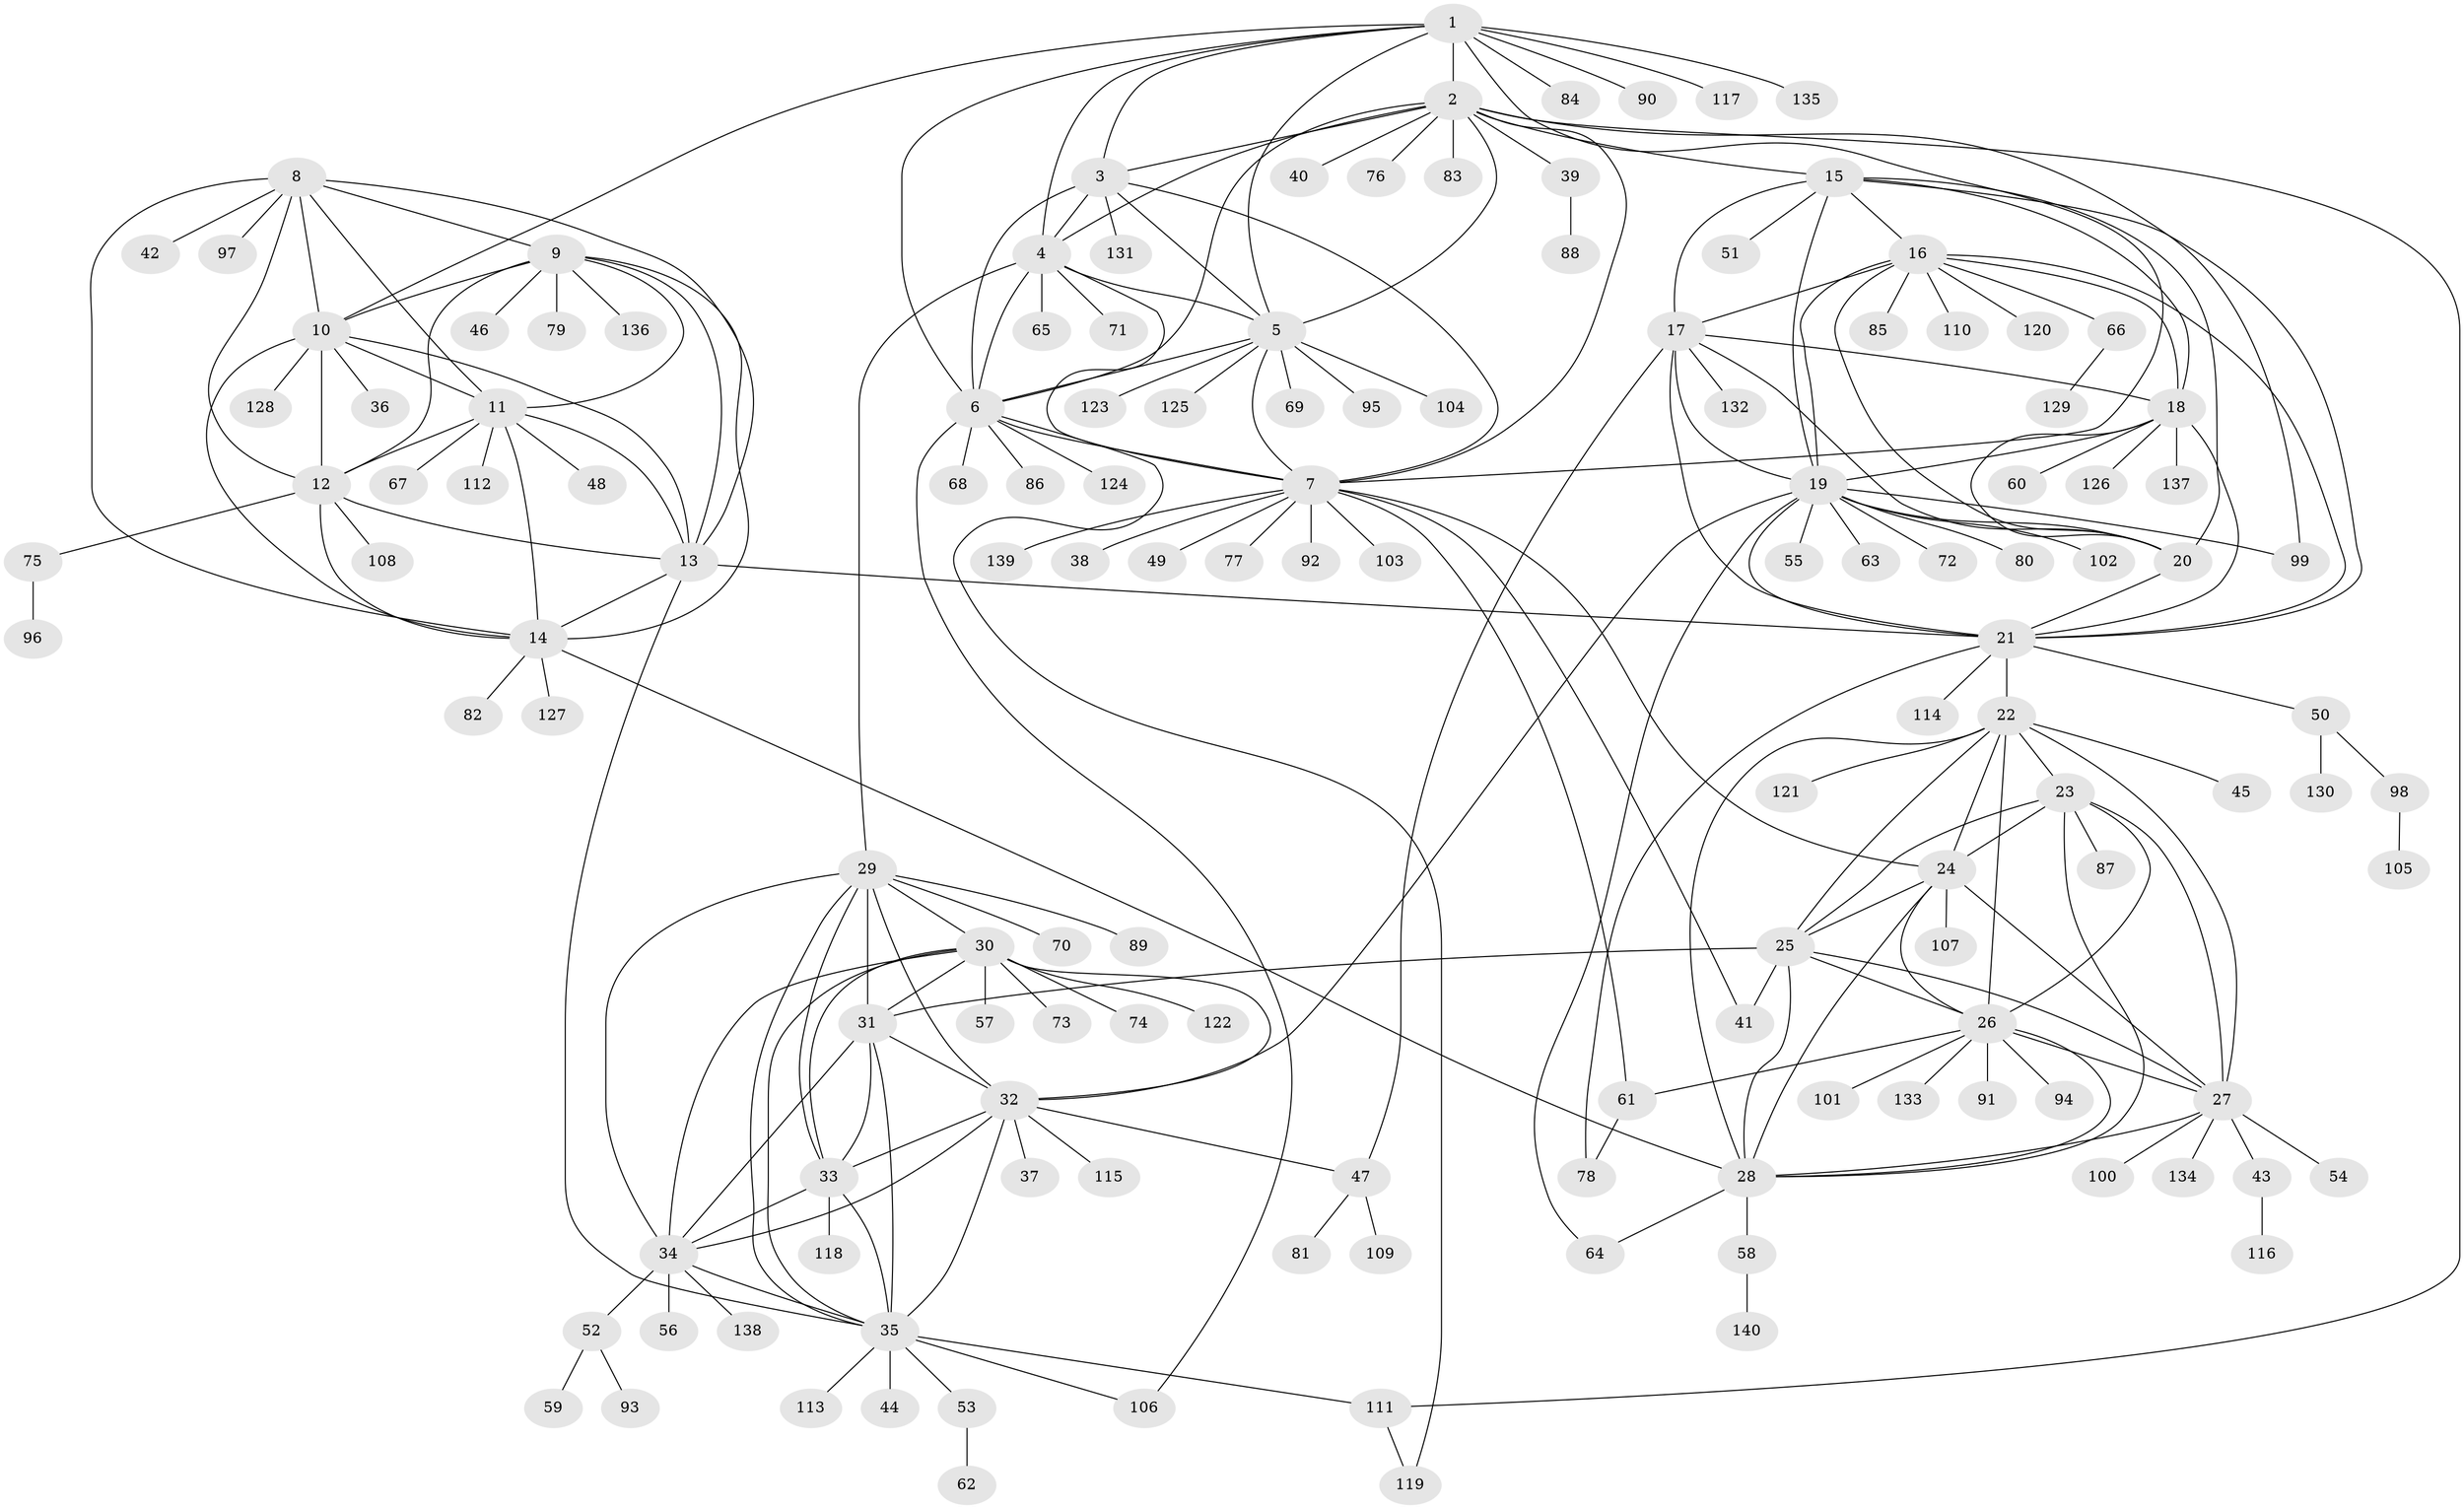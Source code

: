 // coarse degree distribution, {5: 0.023809523809523808, 3: 0.047619047619047616, 6: 0.023809523809523808, 1: 0.7380952380952381, 8: 0.09523809523809523, 2: 0.023809523809523808, 9: 0.047619047619047616}
// Generated by graph-tools (version 1.1) at 2025/58/03/04/25 21:58:52]
// undirected, 140 vertices, 229 edges
graph export_dot {
graph [start="1"]
  node [color=gray90,style=filled];
  1;
  2;
  3;
  4;
  5;
  6;
  7;
  8;
  9;
  10;
  11;
  12;
  13;
  14;
  15;
  16;
  17;
  18;
  19;
  20;
  21;
  22;
  23;
  24;
  25;
  26;
  27;
  28;
  29;
  30;
  31;
  32;
  33;
  34;
  35;
  36;
  37;
  38;
  39;
  40;
  41;
  42;
  43;
  44;
  45;
  46;
  47;
  48;
  49;
  50;
  51;
  52;
  53;
  54;
  55;
  56;
  57;
  58;
  59;
  60;
  61;
  62;
  63;
  64;
  65;
  66;
  67;
  68;
  69;
  70;
  71;
  72;
  73;
  74;
  75;
  76;
  77;
  78;
  79;
  80;
  81;
  82;
  83;
  84;
  85;
  86;
  87;
  88;
  89;
  90;
  91;
  92;
  93;
  94;
  95;
  96;
  97;
  98;
  99;
  100;
  101;
  102;
  103;
  104;
  105;
  106;
  107;
  108;
  109;
  110;
  111;
  112;
  113;
  114;
  115;
  116;
  117;
  118;
  119;
  120;
  121;
  122;
  123;
  124;
  125;
  126;
  127;
  128;
  129;
  130;
  131;
  132;
  133;
  134;
  135;
  136;
  137;
  138;
  139;
  140;
  1 -- 2;
  1 -- 3;
  1 -- 4;
  1 -- 5;
  1 -- 6;
  1 -- 7;
  1 -- 10;
  1 -- 84;
  1 -- 90;
  1 -- 117;
  1 -- 135;
  2 -- 3;
  2 -- 4;
  2 -- 5;
  2 -- 6;
  2 -- 7;
  2 -- 15;
  2 -- 39;
  2 -- 40;
  2 -- 76;
  2 -- 83;
  2 -- 99;
  2 -- 111;
  3 -- 4;
  3 -- 5;
  3 -- 6;
  3 -- 7;
  3 -- 131;
  4 -- 5;
  4 -- 6;
  4 -- 7;
  4 -- 29;
  4 -- 65;
  4 -- 71;
  5 -- 6;
  5 -- 7;
  5 -- 69;
  5 -- 95;
  5 -- 104;
  5 -- 123;
  5 -- 125;
  6 -- 7;
  6 -- 68;
  6 -- 86;
  6 -- 106;
  6 -- 119;
  6 -- 124;
  7 -- 24;
  7 -- 38;
  7 -- 41;
  7 -- 49;
  7 -- 61;
  7 -- 77;
  7 -- 92;
  7 -- 103;
  7 -- 139;
  8 -- 9;
  8 -- 10;
  8 -- 11;
  8 -- 12;
  8 -- 13;
  8 -- 14;
  8 -- 42;
  8 -- 97;
  9 -- 10;
  9 -- 11;
  9 -- 12;
  9 -- 13;
  9 -- 14;
  9 -- 46;
  9 -- 79;
  9 -- 136;
  10 -- 11;
  10 -- 12;
  10 -- 13;
  10 -- 14;
  10 -- 36;
  10 -- 128;
  11 -- 12;
  11 -- 13;
  11 -- 14;
  11 -- 48;
  11 -- 67;
  11 -- 112;
  12 -- 13;
  12 -- 14;
  12 -- 75;
  12 -- 108;
  13 -- 14;
  13 -- 21;
  13 -- 35;
  14 -- 28;
  14 -- 82;
  14 -- 127;
  15 -- 16;
  15 -- 17;
  15 -- 18;
  15 -- 19;
  15 -- 20;
  15 -- 21;
  15 -- 51;
  16 -- 17;
  16 -- 18;
  16 -- 19;
  16 -- 20;
  16 -- 21;
  16 -- 66;
  16 -- 85;
  16 -- 110;
  16 -- 120;
  17 -- 18;
  17 -- 19;
  17 -- 20;
  17 -- 21;
  17 -- 47;
  17 -- 132;
  18 -- 19;
  18 -- 20;
  18 -- 21;
  18 -- 60;
  18 -- 126;
  18 -- 137;
  19 -- 20;
  19 -- 21;
  19 -- 32;
  19 -- 55;
  19 -- 63;
  19 -- 64;
  19 -- 72;
  19 -- 80;
  19 -- 99;
  19 -- 102;
  20 -- 21;
  21 -- 22;
  21 -- 50;
  21 -- 78;
  21 -- 114;
  22 -- 23;
  22 -- 24;
  22 -- 25;
  22 -- 26;
  22 -- 27;
  22 -- 28;
  22 -- 45;
  22 -- 121;
  23 -- 24;
  23 -- 25;
  23 -- 26;
  23 -- 27;
  23 -- 28;
  23 -- 87;
  24 -- 25;
  24 -- 26;
  24 -- 27;
  24 -- 28;
  24 -- 107;
  25 -- 26;
  25 -- 27;
  25 -- 28;
  25 -- 31;
  25 -- 41;
  26 -- 27;
  26 -- 28;
  26 -- 61;
  26 -- 91;
  26 -- 94;
  26 -- 101;
  26 -- 133;
  27 -- 28;
  27 -- 43;
  27 -- 54;
  27 -- 100;
  27 -- 134;
  28 -- 58;
  28 -- 64;
  29 -- 30;
  29 -- 31;
  29 -- 32;
  29 -- 33;
  29 -- 34;
  29 -- 35;
  29 -- 70;
  29 -- 89;
  30 -- 31;
  30 -- 32;
  30 -- 33;
  30 -- 34;
  30 -- 35;
  30 -- 57;
  30 -- 73;
  30 -- 74;
  30 -- 122;
  31 -- 32;
  31 -- 33;
  31 -- 34;
  31 -- 35;
  32 -- 33;
  32 -- 34;
  32 -- 35;
  32 -- 37;
  32 -- 47;
  32 -- 115;
  33 -- 34;
  33 -- 35;
  33 -- 118;
  34 -- 35;
  34 -- 52;
  34 -- 56;
  34 -- 138;
  35 -- 44;
  35 -- 53;
  35 -- 106;
  35 -- 111;
  35 -- 113;
  39 -- 88;
  43 -- 116;
  47 -- 81;
  47 -- 109;
  50 -- 98;
  50 -- 130;
  52 -- 59;
  52 -- 93;
  53 -- 62;
  58 -- 140;
  61 -- 78;
  66 -- 129;
  75 -- 96;
  98 -- 105;
  111 -- 119;
}
